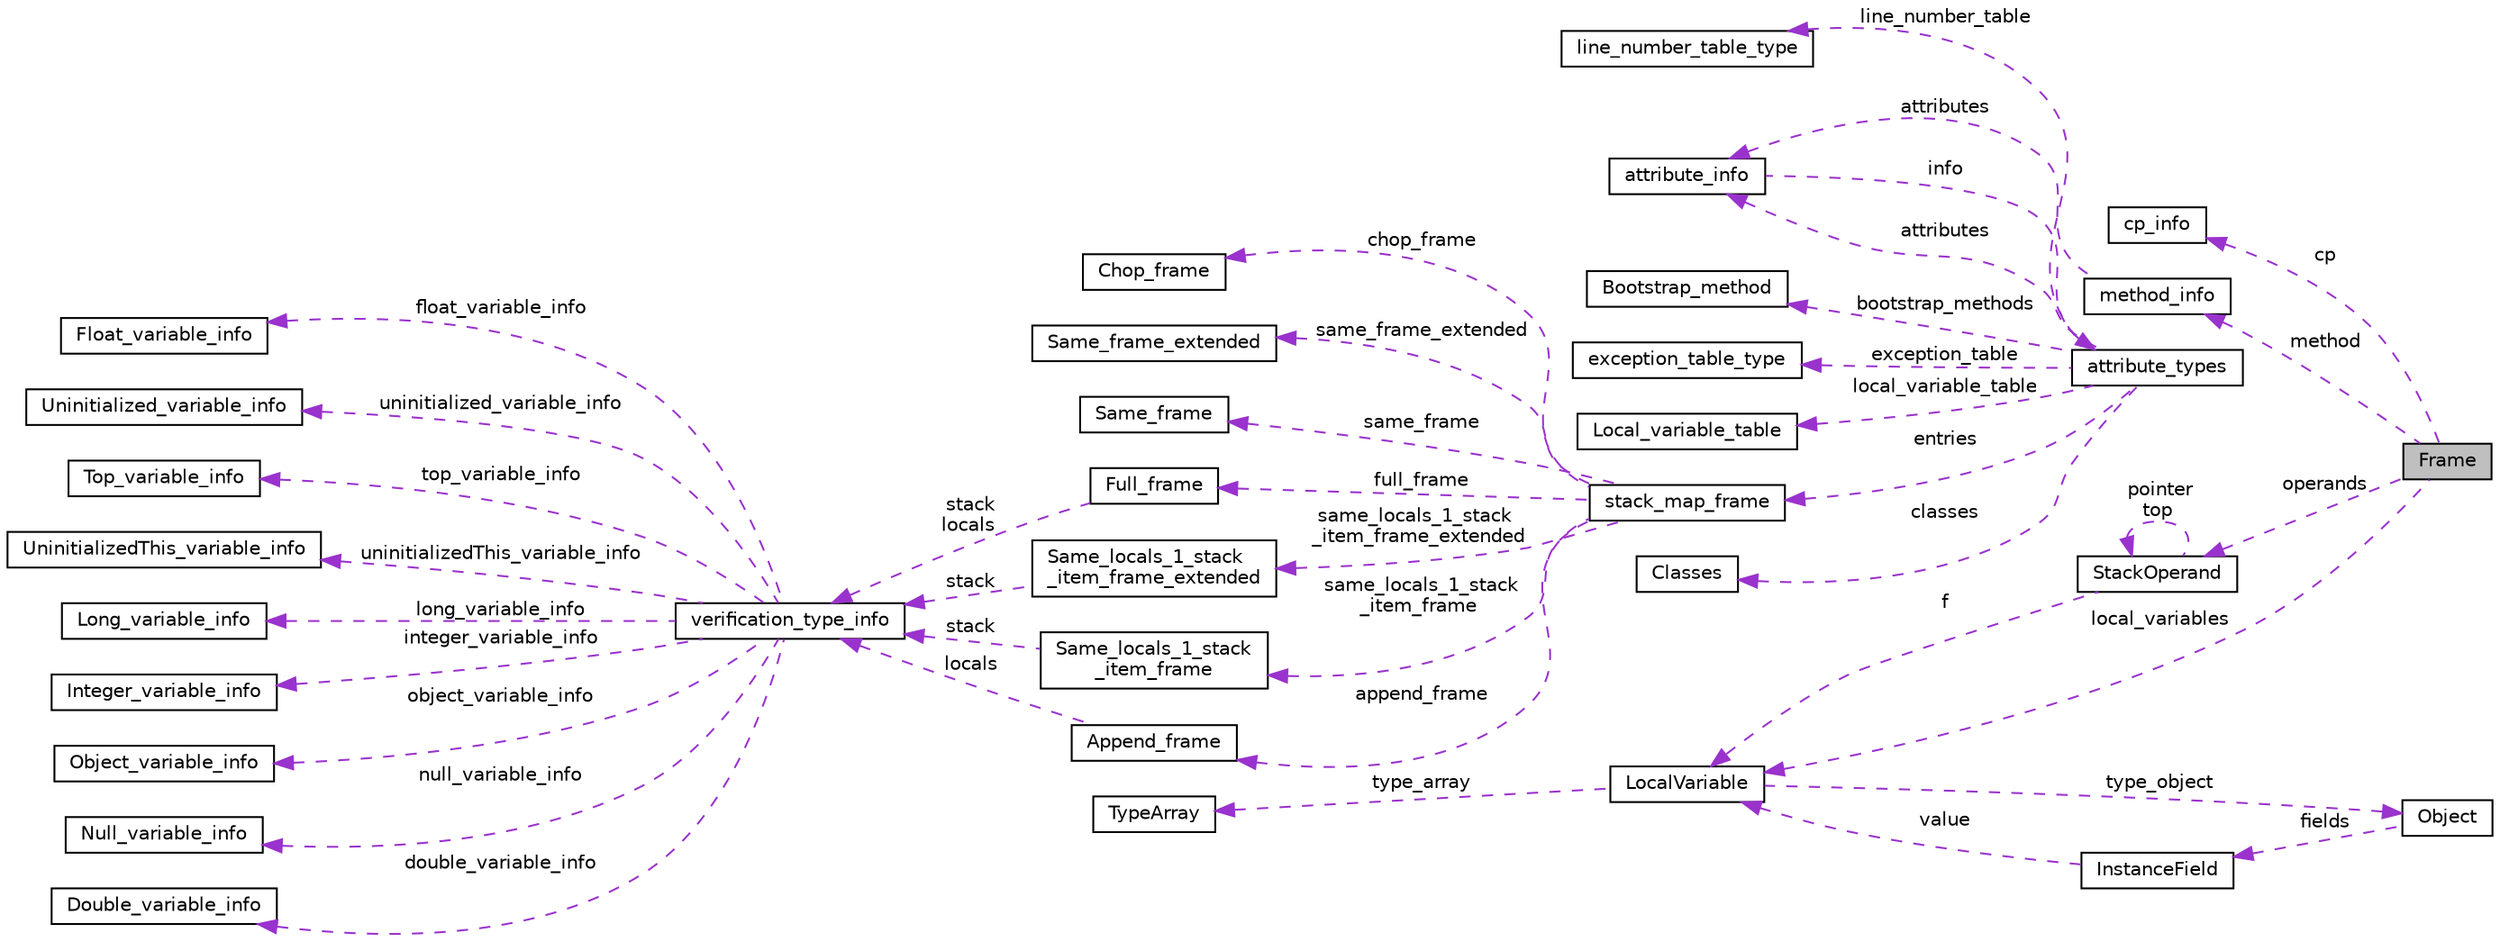 digraph "Frame"
{
  edge [fontname="Helvetica",fontsize="10",labelfontname="Helvetica",labelfontsize="10"];
  node [fontname="Helvetica",fontsize="10",shape=record];
  rankdir="LR";
  Node1 [label="Frame",height=0.2,width=0.4,color="black", fillcolor="grey75", style="filled", fontcolor="black"];
  Node2 -> Node1 [dir="back",color="darkorchid3",fontsize="10",style="dashed",label=" method" ];
  Node2 [label="method_info",height=0.2,width=0.4,color="black", fillcolor="white", style="filled",URL="$structmethod__info.html"];
  Node3 -> Node2 [dir="back",color="darkorchid3",fontsize="10",style="dashed",label=" attributes" ];
  Node3 [label="attribute_info",height=0.2,width=0.4,color="black", fillcolor="white", style="filled",URL="$structattribute__info.html",tooltip="Representa as informações dos atributos. "];
  Node4 -> Node3 [dir="back",color="darkorchid3",fontsize="10",style="dashed",label=" info" ];
  Node4 [label="attribute_types",height=0.2,width=0.4,color="black", fillcolor="white", style="filled",URL="$unionattribute__types.html",tooltip="Implementação dos atributos da JVM usando uma union. "];
  Node5 -> Node4 [dir="back",color="darkorchid3",fontsize="10",style="dashed",label=" bootstrap_methods" ];
  Node5 [label="Bootstrap_method",height=0.2,width=0.4,color="black", fillcolor="white", style="filled",URL="$structBootstrap__method.html"];
  Node6 -> Node4 [dir="back",color="darkorchid3",fontsize="10",style="dashed",label=" exception_table" ];
  Node6 [label="exception_table_type",height=0.2,width=0.4,color="black", fillcolor="white", style="filled",URL="$structexception__table__type.html",tooltip="Struct para representar a estrutura ExceptionTableType. "];
  Node7 -> Node4 [dir="back",color="darkorchid3",fontsize="10",style="dashed",label=" local_variable_table" ];
  Node7 [label="Local_variable_table",height=0.2,width=0.4,color="black", fillcolor="white", style="filled",URL="$structLocal__variable__table.html",tooltip="Representação da tabela de variáveis locais. "];
  Node8 -> Node4 [dir="back",color="darkorchid3",fontsize="10",style="dashed",label=" entries" ];
  Node8 [label="stack_map_frame",height=0.2,width=0.4,color="black", fillcolor="white", style="filled",URL="$structstack__map__frame.html"];
  Node9 -> Node8 [dir="back",color="darkorchid3",fontsize="10",style="dashed",label=" same_frame" ];
  Node9 [label="Same_frame",height=0.2,width=0.4,color="black", fillcolor="white", style="filled",URL="$structSame__frame.html"];
  Node10 -> Node8 [dir="back",color="darkorchid3",fontsize="10",style="dashed",label=" full_frame" ];
  Node10 [label="Full_frame",height=0.2,width=0.4,color="black", fillcolor="white", style="filled",URL="$structFull__frame.html"];
  Node11 -> Node10 [dir="back",color="darkorchid3",fontsize="10",style="dashed",label=" stack\nlocals" ];
  Node11 [label="verification_type_info",height=0.2,width=0.4,color="black", fillcolor="white", style="filled",URL="$structverification__type__info.html"];
  Node12 -> Node11 [dir="back",color="darkorchid3",fontsize="10",style="dashed",label=" float_variable_info" ];
  Node12 [label="Float_variable_info",height=0.2,width=0.4,color="black", fillcolor="white", style="filled",URL="$structFloat__variable__info.html"];
  Node13 -> Node11 [dir="back",color="darkorchid3",fontsize="10",style="dashed",label=" uninitialized_variable_info" ];
  Node13 [label="Uninitialized_variable_info",height=0.2,width=0.4,color="black", fillcolor="white", style="filled",URL="$structUninitialized__variable__info.html"];
  Node14 -> Node11 [dir="back",color="darkorchid3",fontsize="10",style="dashed",label=" top_variable_info" ];
  Node14 [label="Top_variable_info",height=0.2,width=0.4,color="black", fillcolor="white", style="filled",URL="$structTop__variable__info.html"];
  Node15 -> Node11 [dir="back",color="darkorchid3",fontsize="10",style="dashed",label=" uninitializedThis_variable_info" ];
  Node15 [label="UninitializedThis_variable_info",height=0.2,width=0.4,color="black", fillcolor="white", style="filled",URL="$structUninitializedThis__variable__info.html"];
  Node16 -> Node11 [dir="back",color="darkorchid3",fontsize="10",style="dashed",label=" long_variable_info" ];
  Node16 [label="Long_variable_info",height=0.2,width=0.4,color="black", fillcolor="white", style="filled",URL="$structLong__variable__info.html"];
  Node17 -> Node11 [dir="back",color="darkorchid3",fontsize="10",style="dashed",label=" integer_variable_info" ];
  Node17 [label="Integer_variable_info",height=0.2,width=0.4,color="black", fillcolor="white", style="filled",URL="$structInteger__variable__info.html"];
  Node18 -> Node11 [dir="back",color="darkorchid3",fontsize="10",style="dashed",label=" object_variable_info" ];
  Node18 [label="Object_variable_info",height=0.2,width=0.4,color="black", fillcolor="white", style="filled",URL="$structObject__variable__info.html"];
  Node19 -> Node11 [dir="back",color="darkorchid3",fontsize="10",style="dashed",label=" null_variable_info" ];
  Node19 [label="Null_variable_info",height=0.2,width=0.4,color="black", fillcolor="white", style="filled",URL="$structNull__variable__info.html"];
  Node20 -> Node11 [dir="back",color="darkorchid3",fontsize="10",style="dashed",label=" double_variable_info" ];
  Node20 [label="Double_variable_info",height=0.2,width=0.4,color="black", fillcolor="white", style="filled",URL="$structDouble__variable__info.html"];
  Node21 -> Node8 [dir="back",color="darkorchid3",fontsize="10",style="dashed",label=" chop_frame" ];
  Node21 [label="Chop_frame",height=0.2,width=0.4,color="black", fillcolor="white", style="filled",URL="$structChop__frame.html"];
  Node22 -> Node8 [dir="back",color="darkorchid3",fontsize="10",style="dashed",label=" same_locals_1_stack\l_item_frame_extended" ];
  Node22 [label="Same_locals_1_stack\l_item_frame_extended",height=0.2,width=0.4,color="black", fillcolor="white", style="filled",URL="$structSame__locals__1__stack__item__frame__extended.html"];
  Node11 -> Node22 [dir="back",color="darkorchid3",fontsize="10",style="dashed",label=" stack" ];
  Node23 -> Node8 [dir="back",color="darkorchid3",fontsize="10",style="dashed",label=" same_locals_1_stack\l_item_frame" ];
  Node23 [label="Same_locals_1_stack\l_item_frame",height=0.2,width=0.4,color="black", fillcolor="white", style="filled",URL="$structSame__locals__1__stack__item__frame.html"];
  Node11 -> Node23 [dir="back",color="darkorchid3",fontsize="10",style="dashed",label=" stack" ];
  Node24 -> Node8 [dir="back",color="darkorchid3",fontsize="10",style="dashed",label=" append_frame" ];
  Node24 [label="Append_frame",height=0.2,width=0.4,color="black", fillcolor="white", style="filled",URL="$structAppend__frame.html"];
  Node11 -> Node24 [dir="back",color="darkorchid3",fontsize="10",style="dashed",label=" locals" ];
  Node25 -> Node8 [dir="back",color="darkorchid3",fontsize="10",style="dashed",label=" same_frame_extended" ];
  Node25 [label="Same_frame_extended",height=0.2,width=0.4,color="black", fillcolor="white", style="filled",URL="$structSame__frame__extended.html"];
  Node26 -> Node4 [dir="back",color="darkorchid3",fontsize="10",style="dashed",label=" classes" ];
  Node26 [label="Classes",height=0.2,width=0.4,color="black", fillcolor="white", style="filled",URL="$structClasses.html"];
  Node3 -> Node4 [dir="back",color="darkorchid3",fontsize="10",style="dashed",label=" attributes" ];
  Node27 -> Node4 [dir="back",color="darkorchid3",fontsize="10",style="dashed",label=" line_number_table" ];
  Node27 [label="line_number_table_type",height=0.2,width=0.4,color="black", fillcolor="white", style="filled",URL="$structline__number__table__type.html",tooltip="Struct para representar a estrutura LIneNumberTable. "];
  Node28 -> Node1 [dir="back",color="darkorchid3",fontsize="10",style="dashed",label=" cp" ];
  Node28 [label="cp_info",height=0.2,width=0.4,color="black", fillcolor="white", style="filled",URL="$structcp__info.html",tooltip="Struct para indicar o tipo de constant_pool. "];
  Node29 -> Node1 [dir="back",color="darkorchid3",fontsize="10",style="dashed",label=" local_variables" ];
  Node29 [label="LocalVariable",height=0.2,width=0.4,color="black", fillcolor="white", style="filled",URL="$structLocalVariable.html",tooltip="Struct para representar a variável local de um Frame. "];
  Node30 -> Node29 [dir="back",color="darkorchid3",fontsize="10",style="dashed",label=" type_object" ];
  Node30 [label="Object",height=0.2,width=0.4,color="black", fillcolor="white", style="filled",URL="$structObject.html"];
  Node31 -> Node30 [dir="back",color="darkorchid3",fontsize="10",style="dashed",label=" fields" ];
  Node31 [label="InstanceField",height=0.2,width=0.4,color="black", fillcolor="white", style="filled",URL="$structInstanceField.html"];
  Node29 -> Node31 [dir="back",color="darkorchid3",fontsize="10",style="dashed",label=" value" ];
  Node32 -> Node29 [dir="back",color="darkorchid3",fontsize="10",style="dashed",label=" type_array" ];
  Node32 [label="TypeArray",height=0.2,width=0.4,color="black", fillcolor="white", style="filled",URL="$structTypeArray.html",tooltip="Representa uma estrutura de dados tipo array dentro da JVM. "];
  Node33 -> Node1 [dir="back",color="darkorchid3",fontsize="10",style="dashed",label=" operands" ];
  Node33 [label="StackOperand",height=0.2,width=0.4,color="black", fillcolor="white", style="filled",URL="$structStackOperand.html",tooltip="Estrutura que representa um operando da pilha. "];
  Node29 -> Node33 [dir="back",color="darkorchid3",fontsize="10",style="dashed",label=" f" ];
  Node33 -> Node33 [dir="back",color="darkorchid3",fontsize="10",style="dashed",label=" pointer\ntop" ];
}

